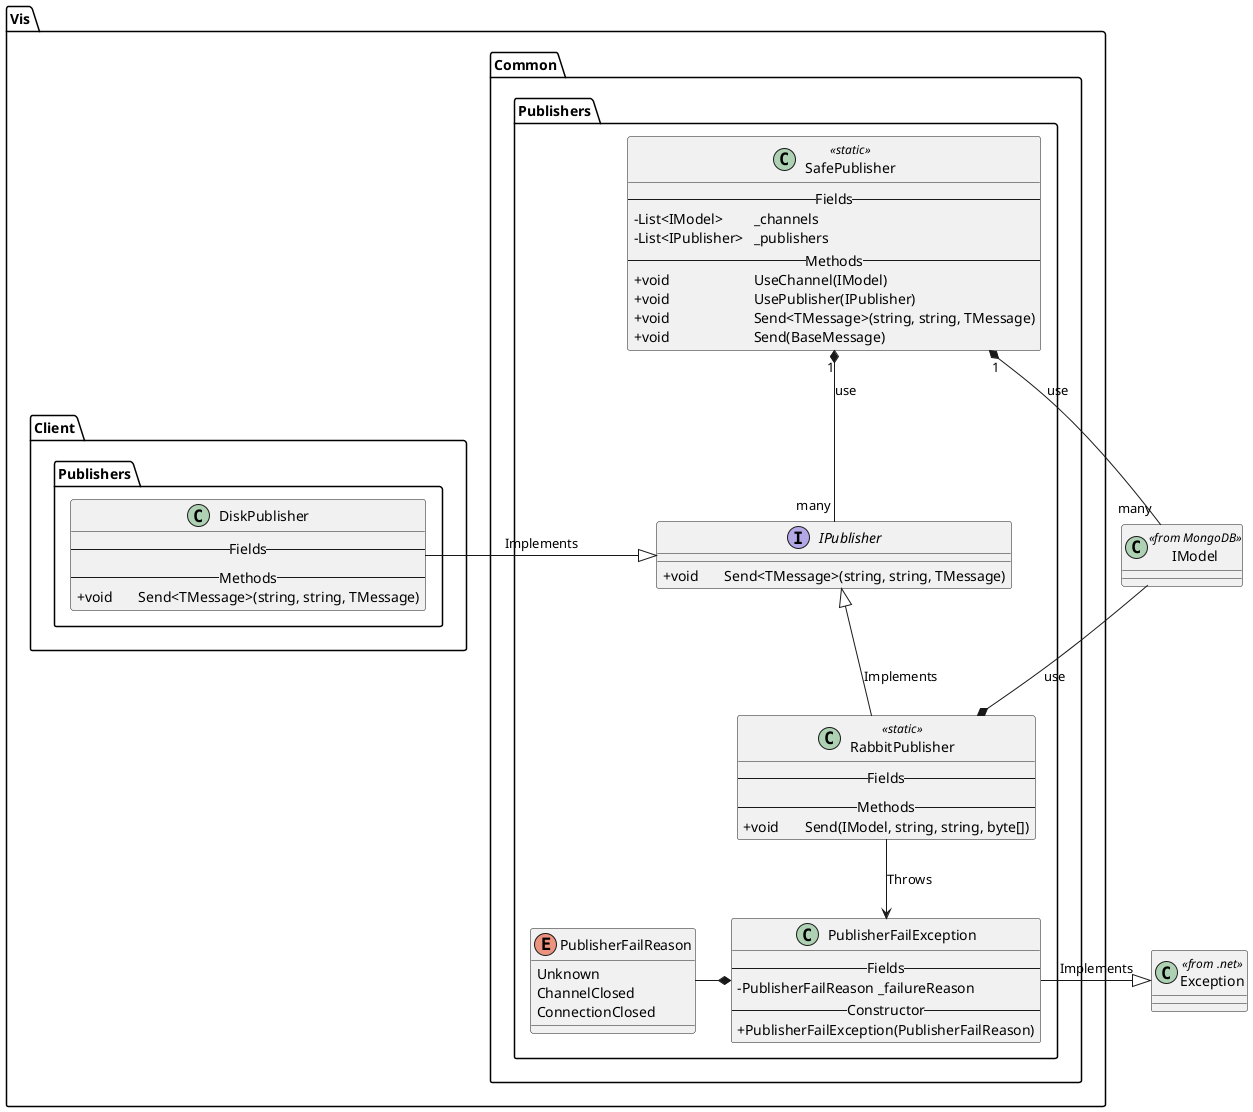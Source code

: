 @startuml
!define ABSTRACT &#123;abstract&#125;
!define OVERRIDE &#123;override&#125;
skinparam classAttributeIconSize 0

class Exception<<from .net>>
class IModel<<from MongoDB>>

package Vis.Common.Publishers {

interface IPublisher {
    +void \t Send<TMessage>(string, string, TMessage)
}

enum PublisherFailReason {
    Unknown
    ChannelClosed
    ConnectionClosed
}

class PublisherFailException {
    --Fields--
    -PublisherFailReason _failureReason
    --Constructor--
    +PublisherFailException(PublisherFailReason)
}

class RabbitPublisher <<static>> {
    --Fields--
    --Methods--
    +void \t Send(IModel, string, string, byte[])
}

class SafePublisher<<static>> {
    --Fields--
    -List<IModel> \t _channels
    -List<IPublisher> \t _publishers
    --Methods--
    +void \t\t\t UseChannel(IModel)
    +void \t\t\t UsePublisher(IPublisher)
    +void \t\t\t Send<TMessage>(string, string, TMessage)
    +void \t\t\t Send(BaseMessage)
}

}

package Vis.Client.Publishers {
    class DiskPublisher {
        --Fields--
        --Methods--
        +void \t Send<TMessage>(string, string, TMessage)
    }
}



PublisherFailException -r-|> Exception : Implements
IPublisher <|-- RabbitPublisher : Implements
IPublisher <|-l- DiskPublisher : Implements
SafePublisher "1" *-- "many" IPublisher : use
SafePublisher "1" *-r- "many" IModel : use
RabbitPublisher *-u- IModel : use
PublisherFailException *-l- PublisherFailReason
RabbitPublisher --> PublisherFailException : Throws


@enduml